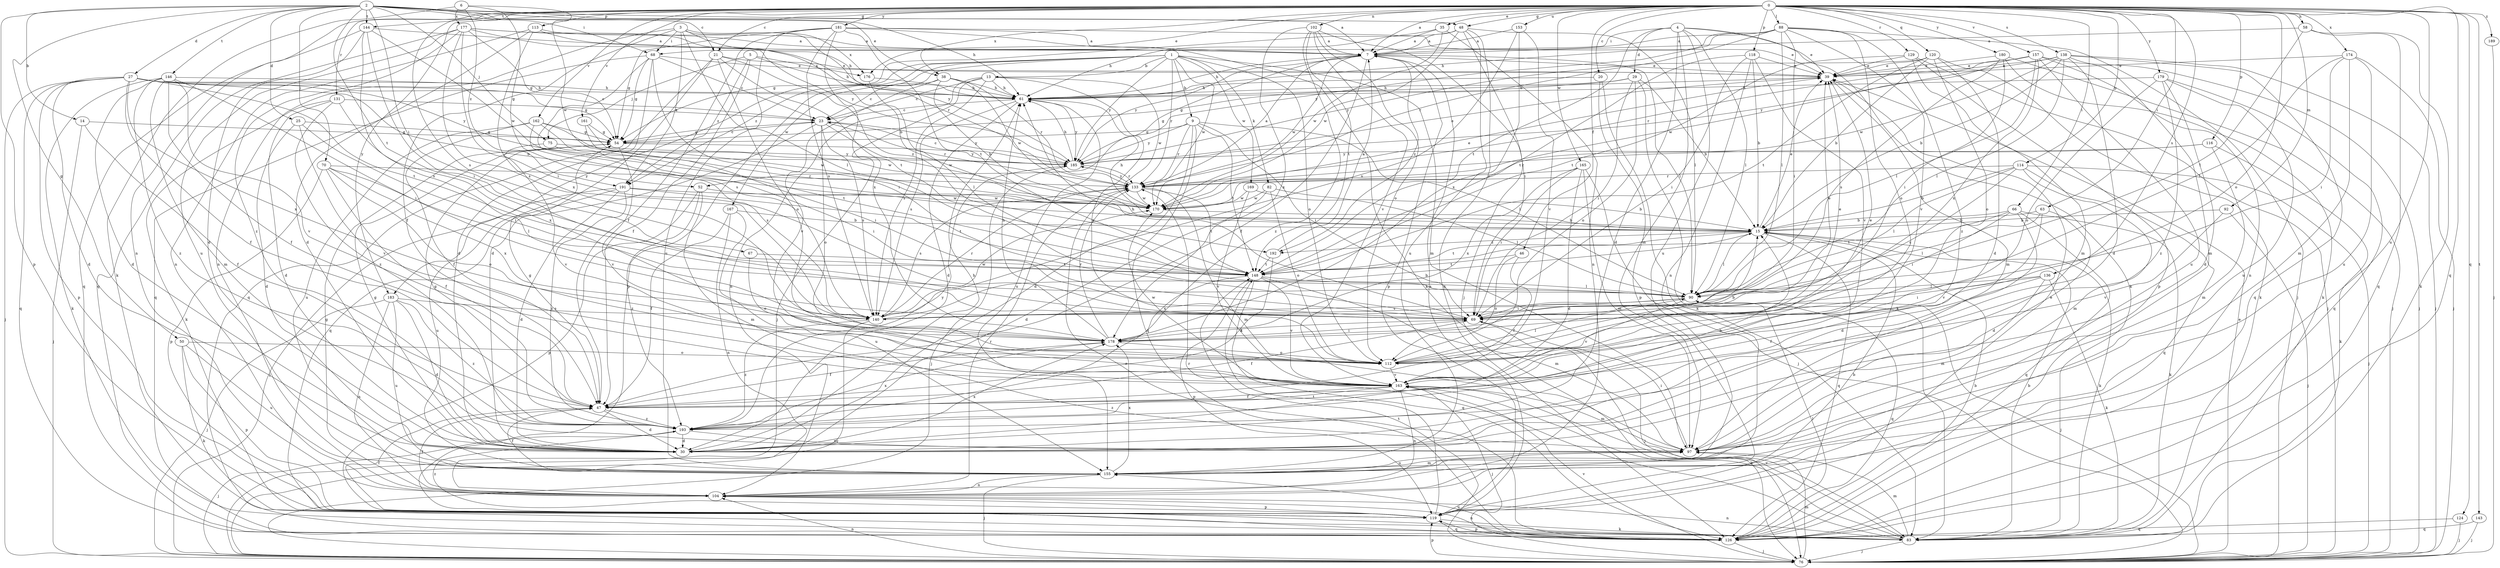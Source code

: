 strict digraph  {
0;
1;
2;
3;
4;
5;
6;
7;
9;
13;
14;
15;
20;
21;
23;
25;
27;
29;
30;
35;
38;
39;
46;
47;
48;
50;
52;
54;
58;
61;
63;
66;
67;
68;
69;
70;
75;
76;
82;
83;
88;
90;
92;
97;
102;
104;
112;
113;
114;
116;
118;
119;
120;
124;
126;
129;
131;
133;
136;
138;
140;
143;
144;
146;
148;
153;
155;
157;
161;
162;
163;
165;
167;
169;
170;
174;
176;
177;
178;
179;
180;
181;
183;
185;
189;
191;
192;
193;
0 -> 7  [label=a];
0 -> 20  [label=c];
0 -> 21  [label=c];
0 -> 35  [label=e];
0 -> 38  [label=e];
0 -> 46  [label=f];
0 -> 48  [label=g];
0 -> 58  [label=h];
0 -> 63  [label=i];
0 -> 66  [label=i];
0 -> 88  [label=l];
0 -> 92  [label=m];
0 -> 102  [label=n];
0 -> 104  [label=n];
0 -> 112  [label=o];
0 -> 113  [label=p];
0 -> 114  [label=p];
0 -> 116  [label=p];
0 -> 118  [label=p];
0 -> 120  [label=q];
0 -> 124  [label=q];
0 -> 126  [label=q];
0 -> 129  [label=r];
0 -> 131  [label=r];
0 -> 136  [label=s];
0 -> 138  [label=s];
0 -> 140  [label=s];
0 -> 143  [label=t];
0 -> 144  [label=t];
0 -> 153  [label=u];
0 -> 155  [label=u];
0 -> 157  [label=v];
0 -> 161  [label=v];
0 -> 162  [label=v];
0 -> 165  [label=w];
0 -> 174  [label=x];
0 -> 176  [label=x];
0 -> 179  [label=y];
0 -> 180  [label=y];
0 -> 181  [label=y];
0 -> 183  [label=y];
0 -> 189  [label=z];
1 -> 9  [label=b];
1 -> 13  [label=b];
1 -> 82  [label=k];
1 -> 97  [label=m];
1 -> 112  [label=o];
1 -> 119  [label=p];
1 -> 133  [label=r];
1 -> 167  [label=w];
1 -> 169  [label=w];
1 -> 170  [label=w];
1 -> 183  [label=y];
1 -> 185  [label=y];
1 -> 191  [label=z];
2 -> 7  [label=a];
2 -> 14  [label=b];
2 -> 21  [label=c];
2 -> 25  [label=d];
2 -> 27  [label=d];
2 -> 38  [label=e];
2 -> 48  [label=g];
2 -> 50  [label=g];
2 -> 61  [label=h];
2 -> 67  [label=i];
2 -> 68  [label=i];
2 -> 70  [label=j];
2 -> 75  [label=j];
2 -> 119  [label=p];
2 -> 144  [label=t];
2 -> 146  [label=t];
2 -> 148  [label=t];
3 -> 15  [label=b];
3 -> 47  [label=f];
3 -> 68  [label=i];
3 -> 90  [label=l];
3 -> 104  [label=n];
3 -> 133  [label=r];
3 -> 176  [label=x];
3 -> 191  [label=z];
4 -> 29  [label=d];
4 -> 30  [label=d];
4 -> 39  [label=e];
4 -> 68  [label=i];
4 -> 83  [label=k];
4 -> 90  [label=l];
4 -> 97  [label=m];
4 -> 148  [label=t];
4 -> 155  [label=u];
5 -> 47  [label=f];
5 -> 61  [label=h];
5 -> 75  [label=j];
5 -> 176  [label=x];
5 -> 191  [label=z];
6 -> 52  [label=g];
6 -> 83  [label=k];
6 -> 170  [label=w];
6 -> 177  [label=x];
6 -> 191  [label=z];
7 -> 39  [label=e];
7 -> 47  [label=f];
7 -> 52  [label=g];
7 -> 61  [label=h];
7 -> 90  [label=l];
7 -> 119  [label=p];
7 -> 170  [label=w];
7 -> 185  [label=y];
7 -> 192  [label=z];
9 -> 30  [label=d];
9 -> 54  [label=g];
9 -> 69  [label=i];
9 -> 90  [label=l];
9 -> 126  [label=q];
9 -> 133  [label=r];
9 -> 148  [label=t];
9 -> 185  [label=y];
13 -> 23  [label=c];
13 -> 61  [label=h];
13 -> 76  [label=j];
13 -> 104  [label=n];
13 -> 112  [label=o];
13 -> 140  [label=s];
13 -> 170  [label=w];
14 -> 47  [label=f];
14 -> 54  [label=g];
14 -> 76  [label=j];
15 -> 39  [label=e];
15 -> 61  [label=h];
15 -> 83  [label=k];
15 -> 90  [label=l];
15 -> 126  [label=q];
15 -> 148  [label=t];
15 -> 192  [label=z];
20 -> 61  [label=h];
20 -> 83  [label=k];
20 -> 119  [label=p];
21 -> 30  [label=d];
21 -> 39  [label=e];
21 -> 112  [label=o];
21 -> 126  [label=q];
21 -> 148  [label=t];
21 -> 192  [label=z];
23 -> 54  [label=g];
23 -> 112  [label=o];
23 -> 126  [label=q];
23 -> 133  [label=r];
23 -> 140  [label=s];
23 -> 170  [label=w];
23 -> 185  [label=y];
25 -> 30  [label=d];
25 -> 54  [label=g];
25 -> 69  [label=i];
25 -> 163  [label=v];
27 -> 15  [label=b];
27 -> 23  [label=c];
27 -> 30  [label=d];
27 -> 47  [label=f];
27 -> 54  [label=g];
27 -> 61  [label=h];
27 -> 76  [label=j];
27 -> 119  [label=p];
27 -> 126  [label=q];
27 -> 148  [label=t];
27 -> 178  [label=x];
27 -> 185  [label=y];
29 -> 15  [label=b];
29 -> 54  [label=g];
29 -> 61  [label=h];
29 -> 69  [label=i];
29 -> 83  [label=k];
29 -> 112  [label=o];
30 -> 54  [label=g];
30 -> 61  [label=h];
30 -> 178  [label=x];
35 -> 7  [label=a];
35 -> 61  [label=h];
35 -> 104  [label=n];
35 -> 170  [label=w];
38 -> 15  [label=b];
38 -> 23  [label=c];
38 -> 61  [label=h];
38 -> 133  [label=r];
38 -> 163  [label=v];
38 -> 170  [label=w];
39 -> 61  [label=h];
39 -> 97  [label=m];
46 -> 47  [label=f];
46 -> 112  [label=o];
46 -> 148  [label=t];
47 -> 30  [label=d];
47 -> 54  [label=g];
47 -> 193  [label=z];
48 -> 7  [label=a];
48 -> 54  [label=g];
48 -> 76  [label=j];
48 -> 90  [label=l];
48 -> 126  [label=q];
48 -> 155  [label=u];
48 -> 170  [label=w];
50 -> 83  [label=k];
50 -> 112  [label=o];
50 -> 119  [label=p];
50 -> 155  [label=u];
52 -> 97  [label=m];
52 -> 119  [label=p];
52 -> 170  [label=w];
52 -> 193  [label=z];
54 -> 23  [label=c];
54 -> 163  [label=v];
54 -> 185  [label=y];
58 -> 7  [label=a];
58 -> 83  [label=k];
58 -> 90  [label=l];
58 -> 126  [label=q];
61 -> 23  [label=c];
61 -> 30  [label=d];
61 -> 140  [label=s];
61 -> 155  [label=u];
61 -> 185  [label=y];
63 -> 15  [label=b];
63 -> 30  [label=d];
63 -> 90  [label=l];
63 -> 163  [label=v];
66 -> 15  [label=b];
66 -> 30  [label=d];
66 -> 69  [label=i];
66 -> 83  [label=k];
66 -> 126  [label=q];
66 -> 148  [label=t];
67 -> 112  [label=o];
67 -> 148  [label=t];
68 -> 23  [label=c];
68 -> 30  [label=d];
68 -> 39  [label=e];
68 -> 54  [label=g];
68 -> 69  [label=i];
68 -> 126  [label=q];
68 -> 140  [label=s];
69 -> 39  [label=e];
69 -> 47  [label=f];
69 -> 61  [label=h];
69 -> 76  [label=j];
69 -> 178  [label=x];
70 -> 47  [label=f];
70 -> 90  [label=l];
70 -> 112  [label=o];
70 -> 119  [label=p];
70 -> 133  [label=r];
70 -> 178  [label=x];
75 -> 69  [label=i];
75 -> 163  [label=v];
75 -> 185  [label=y];
76 -> 39  [label=e];
76 -> 97  [label=m];
76 -> 104  [label=n];
76 -> 119  [label=p];
76 -> 148  [label=t];
76 -> 163  [label=v];
82 -> 30  [label=d];
82 -> 90  [label=l];
82 -> 112  [label=o];
82 -> 170  [label=w];
83 -> 15  [label=b];
83 -> 76  [label=j];
83 -> 97  [label=m];
83 -> 104  [label=n];
83 -> 133  [label=r];
83 -> 163  [label=v];
88 -> 7  [label=a];
88 -> 61  [label=h];
88 -> 69  [label=i];
88 -> 76  [label=j];
88 -> 90  [label=l];
88 -> 112  [label=o];
88 -> 133  [label=r];
88 -> 163  [label=v];
88 -> 185  [label=y];
88 -> 193  [label=z];
90 -> 69  [label=i];
90 -> 76  [label=j];
90 -> 126  [label=q];
90 -> 140  [label=s];
90 -> 163  [label=v];
92 -> 15  [label=b];
92 -> 76  [label=j];
92 -> 163  [label=v];
97 -> 69  [label=i];
97 -> 155  [label=u];
102 -> 7  [label=a];
102 -> 69  [label=i];
102 -> 112  [label=o];
102 -> 148  [label=t];
102 -> 163  [label=v];
102 -> 178  [label=x];
102 -> 193  [label=z];
104 -> 47  [label=f];
104 -> 54  [label=g];
104 -> 119  [label=p];
104 -> 133  [label=r];
112 -> 15  [label=b];
112 -> 39  [label=e];
112 -> 90  [label=l];
112 -> 163  [label=v];
113 -> 7  [label=a];
113 -> 30  [label=d];
113 -> 104  [label=n];
113 -> 178  [label=x];
113 -> 185  [label=y];
114 -> 15  [label=b];
114 -> 76  [label=j];
114 -> 90  [label=l];
114 -> 97  [label=m];
114 -> 126  [label=q];
114 -> 133  [label=r];
114 -> 140  [label=s];
116 -> 83  [label=k];
116 -> 97  [label=m];
116 -> 133  [label=r];
116 -> 185  [label=y];
118 -> 15  [label=b];
118 -> 39  [label=e];
118 -> 69  [label=i];
118 -> 104  [label=n];
118 -> 148  [label=t];
118 -> 163  [label=v];
119 -> 7  [label=a];
119 -> 15  [label=b];
119 -> 39  [label=e];
119 -> 47  [label=f];
119 -> 83  [label=k];
119 -> 126  [label=q];
119 -> 148  [label=t];
119 -> 193  [label=z];
120 -> 15  [label=b];
120 -> 30  [label=d];
120 -> 39  [label=e];
120 -> 83  [label=k];
120 -> 112  [label=o];
120 -> 148  [label=t];
120 -> 185  [label=y];
124 -> 76  [label=j];
124 -> 126  [label=q];
126 -> 15  [label=b];
126 -> 76  [label=j];
126 -> 90  [label=l];
126 -> 104  [label=n];
126 -> 119  [label=p];
126 -> 133  [label=r];
126 -> 155  [label=u];
129 -> 39  [label=e];
129 -> 76  [label=j];
129 -> 97  [label=m];
129 -> 119  [label=p];
129 -> 148  [label=t];
131 -> 23  [label=c];
131 -> 30  [label=d];
131 -> 83  [label=k];
131 -> 178  [label=x];
131 -> 193  [label=z];
133 -> 7  [label=a];
133 -> 97  [label=m];
133 -> 140  [label=s];
133 -> 148  [label=t];
133 -> 170  [label=w];
133 -> 185  [label=y];
136 -> 47  [label=f];
136 -> 69  [label=i];
136 -> 83  [label=k];
136 -> 90  [label=l];
136 -> 97  [label=m];
138 -> 15  [label=b];
138 -> 30  [label=d];
138 -> 39  [label=e];
138 -> 76  [label=j];
138 -> 90  [label=l];
138 -> 97  [label=m];
138 -> 126  [label=q];
138 -> 170  [label=w];
138 -> 185  [label=y];
140 -> 15  [label=b];
140 -> 76  [label=j];
140 -> 133  [label=r];
140 -> 170  [label=w];
140 -> 193  [label=z];
143 -> 76  [label=j];
143 -> 126  [label=q];
144 -> 7  [label=a];
144 -> 30  [label=d];
144 -> 69  [label=i];
144 -> 126  [label=q];
144 -> 140  [label=s];
144 -> 170  [label=w];
146 -> 30  [label=d];
146 -> 47  [label=f];
146 -> 61  [label=h];
146 -> 69  [label=i];
146 -> 83  [label=k];
146 -> 97  [label=m];
146 -> 163  [label=v];
146 -> 193  [label=z];
148 -> 90  [label=l];
148 -> 97  [label=m];
148 -> 119  [label=p];
148 -> 126  [label=q];
148 -> 163  [label=v];
148 -> 178  [label=x];
153 -> 7  [label=a];
153 -> 140  [label=s];
153 -> 163  [label=v];
153 -> 178  [label=x];
155 -> 47  [label=f];
155 -> 76  [label=j];
155 -> 97  [label=m];
155 -> 104  [label=n];
155 -> 178  [label=x];
157 -> 39  [label=e];
157 -> 76  [label=j];
157 -> 90  [label=l];
157 -> 104  [label=n];
157 -> 133  [label=r];
157 -> 155  [label=u];
157 -> 170  [label=w];
157 -> 178  [label=x];
161 -> 54  [label=g];
161 -> 69  [label=i];
161 -> 170  [label=w];
162 -> 47  [label=f];
162 -> 54  [label=g];
162 -> 140  [label=s];
162 -> 148  [label=t];
162 -> 155  [label=u];
162 -> 170  [label=w];
163 -> 47  [label=f];
163 -> 76  [label=j];
163 -> 83  [label=k];
163 -> 97  [label=m];
163 -> 104  [label=n];
163 -> 170  [label=w];
163 -> 193  [label=z];
165 -> 30  [label=d];
165 -> 69  [label=i];
165 -> 76  [label=j];
165 -> 97  [label=m];
165 -> 133  [label=r];
165 -> 178  [label=x];
167 -> 15  [label=b];
167 -> 47  [label=f];
167 -> 104  [label=n];
167 -> 155  [label=u];
169 -> 15  [label=b];
169 -> 163  [label=v];
169 -> 170  [label=w];
170 -> 15  [label=b];
170 -> 39  [label=e];
174 -> 39  [label=e];
174 -> 69  [label=i];
174 -> 76  [label=j];
174 -> 90  [label=l];
174 -> 97  [label=m];
174 -> 155  [label=u];
176 -> 61  [label=h];
176 -> 90  [label=l];
177 -> 7  [label=a];
177 -> 54  [label=g];
177 -> 61  [label=h];
177 -> 69  [label=i];
177 -> 126  [label=q];
177 -> 140  [label=s];
177 -> 155  [label=u];
177 -> 185  [label=y];
177 -> 193  [label=z];
178 -> 39  [label=e];
178 -> 47  [label=f];
178 -> 61  [label=h];
178 -> 69  [label=i];
178 -> 112  [label=o];
178 -> 133  [label=r];
179 -> 30  [label=d];
179 -> 61  [label=h];
179 -> 112  [label=o];
179 -> 126  [label=q];
179 -> 155  [label=u];
179 -> 193  [label=z];
180 -> 39  [label=e];
180 -> 69  [label=i];
180 -> 76  [label=j];
180 -> 83  [label=k];
180 -> 140  [label=s];
181 -> 7  [label=a];
181 -> 39  [label=e];
181 -> 47  [label=f];
181 -> 54  [label=g];
181 -> 83  [label=k];
181 -> 140  [label=s];
181 -> 148  [label=t];
181 -> 155  [label=u];
181 -> 178  [label=x];
183 -> 30  [label=d];
183 -> 76  [label=j];
183 -> 104  [label=n];
183 -> 140  [label=s];
183 -> 155  [label=u];
183 -> 193  [label=z];
185 -> 23  [label=c];
185 -> 39  [label=e];
185 -> 61  [label=h];
185 -> 76  [label=j];
185 -> 133  [label=r];
189 -> 76  [label=j];
191 -> 30  [label=d];
191 -> 76  [label=j];
191 -> 148  [label=t];
191 -> 155  [label=u];
191 -> 170  [label=w];
191 -> 193  [label=z];
192 -> 7  [label=a];
192 -> 47  [label=f];
192 -> 148  [label=t];
193 -> 15  [label=b];
193 -> 30  [label=d];
193 -> 54  [label=g];
193 -> 76  [label=j];
193 -> 97  [label=m];
193 -> 178  [label=x];
193 -> 185  [label=y];
}
